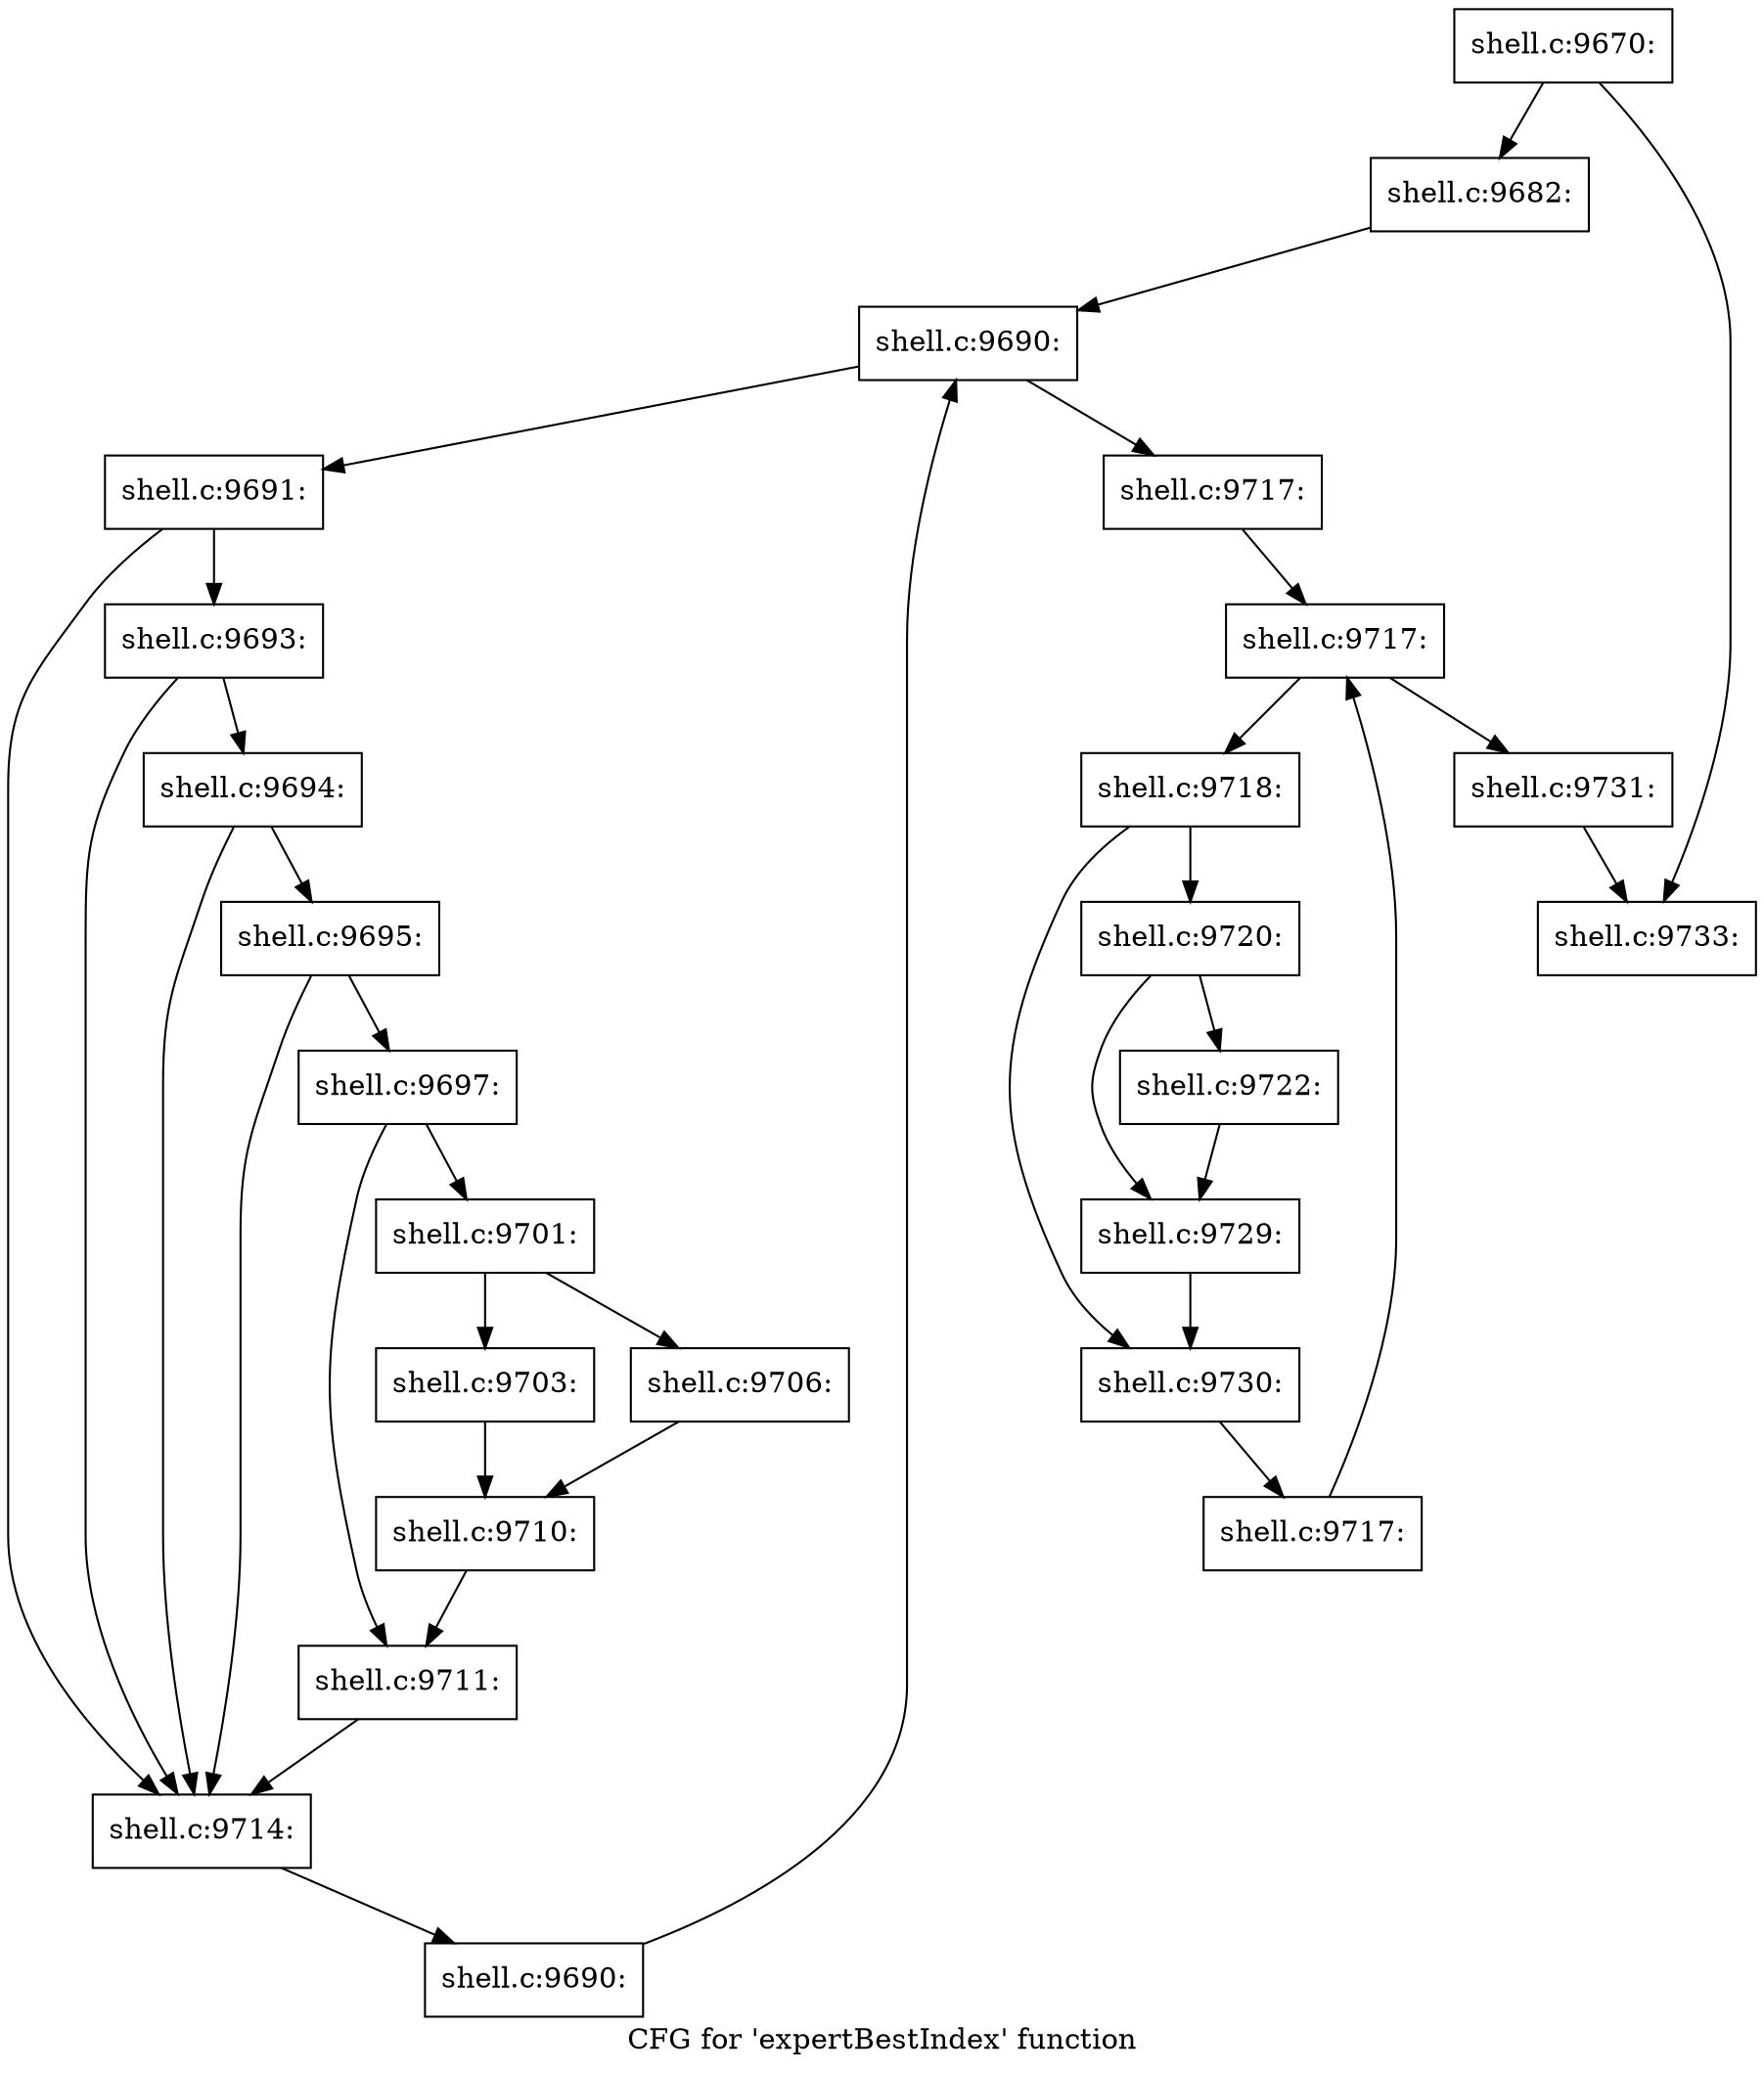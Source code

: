 digraph "CFG for 'expertBestIndex' function" {
	label="CFG for 'expertBestIndex' function";

	Node0x560276c013b0 [shape=record,label="{shell.c:9670:}"];
	Node0x560276c013b0 -> Node0x560276c11490;
	Node0x560276c013b0 -> Node0x560276c114e0;
	Node0x560276c11490 [shape=record,label="{shell.c:9682:}"];
	Node0x560276c11490 -> Node0x560276c12af0;
	Node0x560276c12af0 [shape=record,label="{shell.c:9690:}"];
	Node0x560276c12af0 -> Node0x560276c12d10;
	Node0x560276c12af0 -> Node0x560276c12940;
	Node0x560276c12d10 [shape=record,label="{shell.c:9691:}"];
	Node0x560276c12d10 -> Node0x560276c13b80;
	Node0x560276c12d10 -> Node0x560276c13a30;
	Node0x560276c13b80 [shape=record,label="{shell.c:9693:}"];
	Node0x560276c13b80 -> Node0x560276c13b00;
	Node0x560276c13b80 -> Node0x560276c13a30;
	Node0x560276c13b00 [shape=record,label="{shell.c:9694:}"];
	Node0x560276c13b00 -> Node0x560276c13a80;
	Node0x560276c13b00 -> Node0x560276c13a30;
	Node0x560276c13a80 [shape=record,label="{shell.c:9695:}"];
	Node0x560276c13a80 -> Node0x560276c139e0;
	Node0x560276c13a80 -> Node0x560276c13a30;
	Node0x560276c139e0 [shape=record,label="{shell.c:9697:}"];
	Node0x560276c139e0 -> Node0x5602764039f0;
	Node0x560276c139e0 -> Node0x560276c15f00;
	Node0x5602764039f0 [shape=record,label="{shell.c:9701:}"];
	Node0x5602764039f0 -> Node0x560276c17190;
	Node0x5602764039f0 -> Node0x560276c17230;
	Node0x560276c17190 [shape=record,label="{shell.c:9703:}"];
	Node0x560276c17190 -> Node0x560276c171e0;
	Node0x560276c17230 [shape=record,label="{shell.c:9706:}"];
	Node0x560276c17230 -> Node0x560276c171e0;
	Node0x560276c171e0 [shape=record,label="{shell.c:9710:}"];
	Node0x560276c171e0 -> Node0x560276c15f00;
	Node0x560276c15f00 [shape=record,label="{shell.c:9711:}"];
	Node0x560276c15f00 -> Node0x560276c13a30;
	Node0x560276c13a30 [shape=record,label="{shell.c:9714:}"];
	Node0x560276c13a30 -> Node0x560276c12c80;
	Node0x560276c12c80 [shape=record,label="{shell.c:9690:}"];
	Node0x560276c12c80 -> Node0x560276c12af0;
	Node0x560276c12940 [shape=record,label="{shell.c:9717:}"];
	Node0x560276c12940 -> Node0x560276c19ba0;
	Node0x560276c19ba0 [shape=record,label="{shell.c:9717:}"];
	Node0x560276c19ba0 -> Node0x560276c19dc0;
	Node0x560276c19ba0 -> Node0x560276c197a0;
	Node0x560276c19dc0 [shape=record,label="{shell.c:9718:}"];
	Node0x560276c19dc0 -> Node0x560276c1a9f0;
	Node0x560276c19dc0 -> Node0x560276c1aa40;
	Node0x560276c1a9f0 [shape=record,label="{shell.c:9720:}"];
	Node0x560276c1a9f0 -> Node0x560276c1b920;
	Node0x560276c1a9f0 -> Node0x560276c1b970;
	Node0x560276c1b920 [shape=record,label="{shell.c:9722:}"];
	Node0x560276c1b920 -> Node0x560276c1b970;
	Node0x560276c1b970 [shape=record,label="{shell.c:9729:}"];
	Node0x560276c1b970 -> Node0x560276c1aa40;
	Node0x560276c1aa40 [shape=record,label="{shell.c:9730:}"];
	Node0x560276c1aa40 -> Node0x560276c19d30;
	Node0x560276c19d30 [shape=record,label="{shell.c:9717:}"];
	Node0x560276c19d30 -> Node0x560276c19ba0;
	Node0x560276c197a0 [shape=record,label="{shell.c:9731:}"];
	Node0x560276c197a0 -> Node0x560276c114e0;
	Node0x560276c114e0 [shape=record,label="{shell.c:9733:}"];
}
